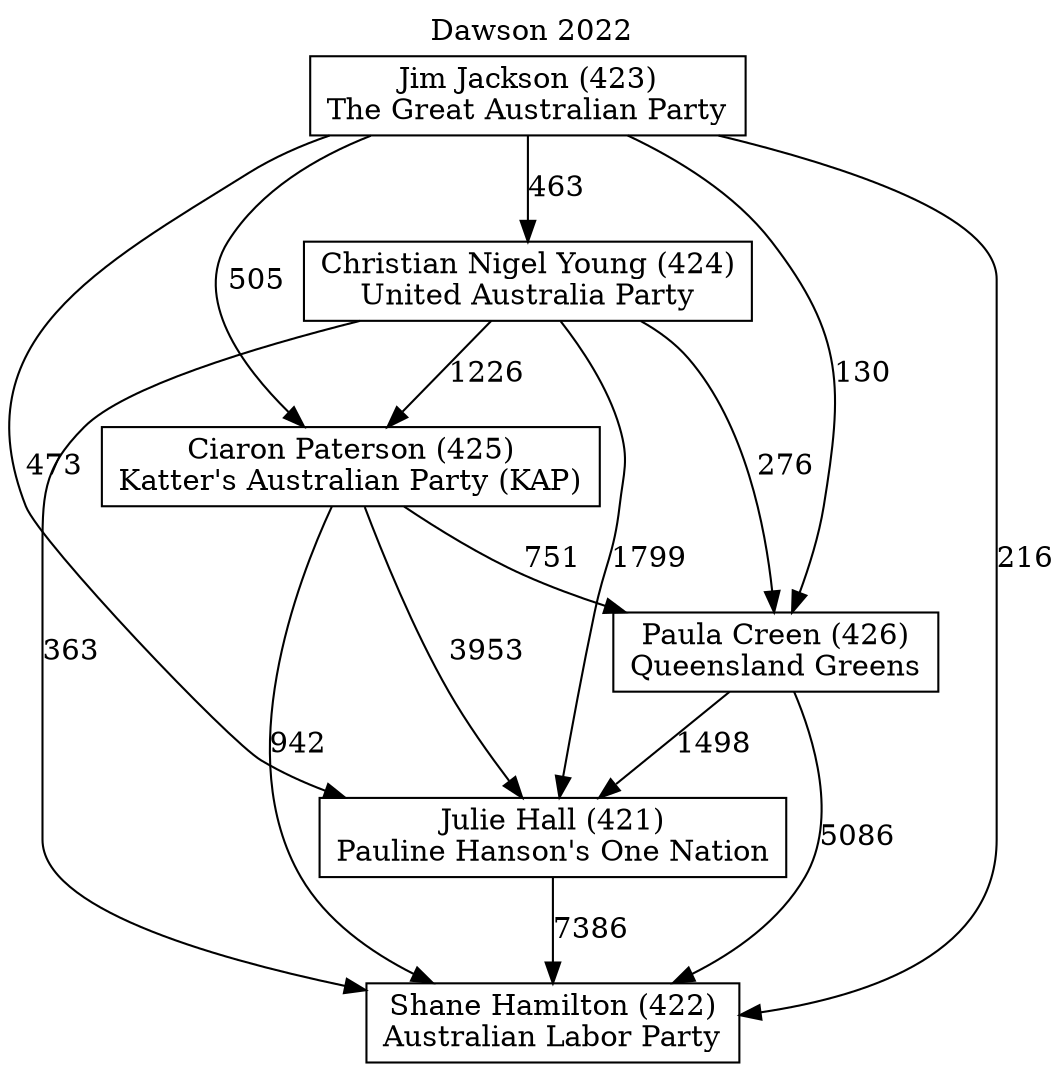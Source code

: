// House preference flow
digraph "Shane Hamilton (422)_Dawson_2022" {
	graph [label="Dawson 2022" labelloc=t mclimit=10]
	node [shape=box]
	"Shane Hamilton (422)" [label="Shane Hamilton (422)
Australian Labor Party"]
	"Julie Hall (421)" [label="Julie Hall (421)
Pauline Hanson's One Nation"]
	"Christian Nigel Young (424)" [label="Christian Nigel Young (424)
United Australia Party"]
	"Jim Jackson (423)" [label="Jim Jackson (423)
The Great Australian Party"]
	"Ciaron Paterson (425)" [label="Ciaron Paterson (425)
Katter's Australian Party (KAP)"]
	"Paula Creen (426)" [label="Paula Creen (426)
Queensland Greens"]
	"Ciaron Paterson (425)" -> "Shane Hamilton (422)" [label=942]
	"Jim Jackson (423)" -> "Julie Hall (421)" [label=473]
	"Paula Creen (426)" -> "Julie Hall (421)" [label=1498]
	"Christian Nigel Young (424)" -> "Ciaron Paterson (425)" [label=1226]
	"Christian Nigel Young (424)" -> "Shane Hamilton (422)" [label=363]
	"Ciaron Paterson (425)" -> "Paula Creen (426)" [label=751]
	"Ciaron Paterson (425)" -> "Julie Hall (421)" [label=3953]
	"Christian Nigel Young (424)" -> "Julie Hall (421)" [label=1799]
	"Paula Creen (426)" -> "Shane Hamilton (422)" [label=5086]
	"Julie Hall (421)" -> "Shane Hamilton (422)" [label=7386]
	"Jim Jackson (423)" -> "Christian Nigel Young (424)" [label=463]
	"Jim Jackson (423)" -> "Shane Hamilton (422)" [label=216]
	"Christian Nigel Young (424)" -> "Paula Creen (426)" [label=276]
	"Jim Jackson (423)" -> "Paula Creen (426)" [label=130]
	"Jim Jackson (423)" -> "Ciaron Paterson (425)" [label=505]
}
